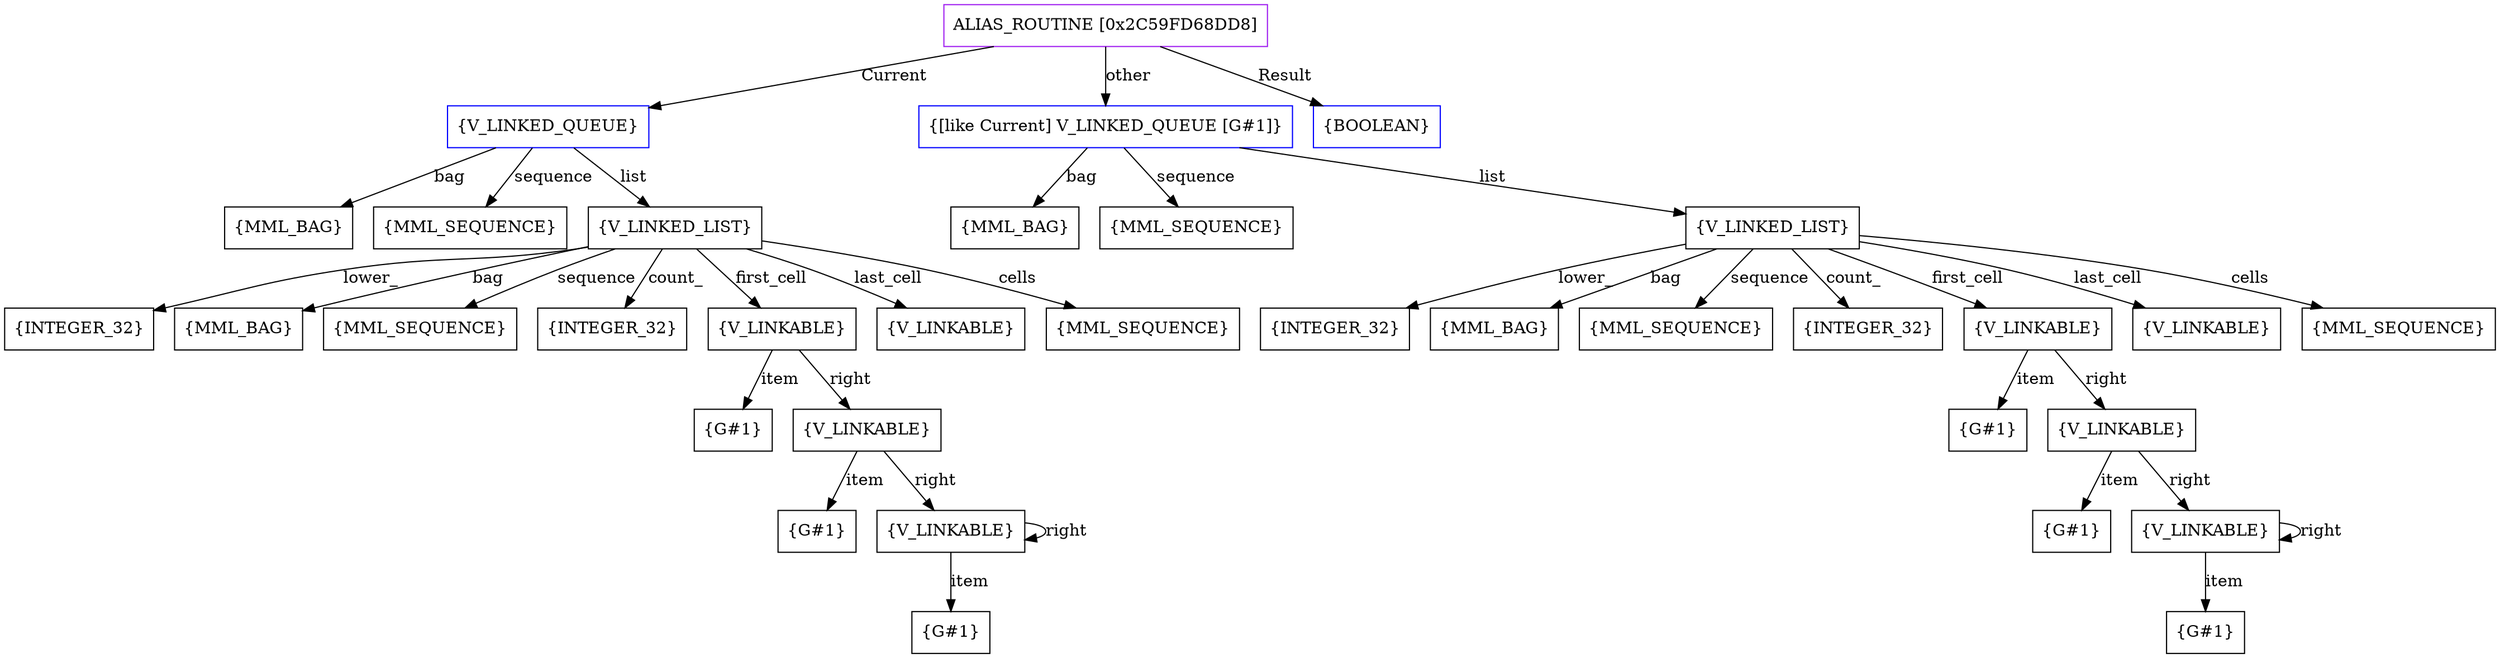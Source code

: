 digraph g {
	node [shape=box]
	b1[color=purple label=<ALIAS_ROUTINE [0x2C59FD68DD8]>]
	b2[color=blue label=<{V_LINKED_QUEUE}>]
	b3[label=<{MML_BAG}>]
	b4[label=<{MML_SEQUENCE}>]
	b5[label=<{V_LINKED_LIST}>]
	b6[label=<{INTEGER_32}>]
	b7[label=<{MML_BAG}>]
	b8[label=<{MML_SEQUENCE}>]
	b9[label=<{INTEGER_32}>]
	b10[label=<{V_LINKABLE}>]
	b11[label=<{G#1}>]
	b12[label=<{V_LINKABLE}>]
	b13[label=<{G#1}>]
	b14[label=<{V_LINKABLE}>]
	b15[label=<{G#1}>]
	b16[label=<{V_LINKABLE}>]
	b17[label=<{MML_SEQUENCE}>]
	b18[color=blue label=<{[like Current] V_LINKED_QUEUE [G#1]}>]
	b19[label=<{MML_BAG}>]
	b20[label=<{MML_SEQUENCE}>]
	b21[label=<{V_LINKED_LIST}>]
	b22[label=<{INTEGER_32}>]
	b23[label=<{MML_BAG}>]
	b24[label=<{MML_SEQUENCE}>]
	b25[label=<{INTEGER_32}>]
	b26[label=<{V_LINKABLE}>]
	b27[label=<{G#1}>]
	b28[label=<{V_LINKABLE}>]
	b29[label=<{G#1}>]
	b30[label=<{V_LINKABLE}>]
	b31[label=<{G#1}>]
	b32[label=<{V_LINKABLE}>]
	b33[label=<{MML_SEQUENCE}>]
	b34[color=blue label=<{BOOLEAN}>]
	b1->b2[label=<Current>]
	b2->b3[label=<bag>]
	b2->b4[label=<sequence>]
	b2->b5[label=<list>]
	b5->b6[label=<lower_>]
	b5->b7[label=<bag>]
	b5->b8[label=<sequence>]
	b5->b9[label=<count_>]
	b5->b10[label=<first_cell>]
	b10->b11[label=<item>]
	b10->b12[label=<right>]
	b12->b13[label=<item>]
	b12->b14[label=<right>]
	b14->b15[label=<item>]
	b14->b14[label=<right>]
	b5->b16[label=<last_cell>]
	b5->b17[label=<cells>]
	b1->b18[label=<other>]
	b18->b19[label=<bag>]
	b18->b20[label=<sequence>]
	b18->b21[label=<list>]
	b21->b22[label=<lower_>]
	b21->b23[label=<bag>]
	b21->b24[label=<sequence>]
	b21->b25[label=<count_>]
	b21->b26[label=<first_cell>]
	b26->b27[label=<item>]
	b26->b28[label=<right>]
	b28->b29[label=<item>]
	b28->b30[label=<right>]
	b30->b31[label=<item>]
	b30->b30[label=<right>]
	b21->b32[label=<last_cell>]
	b21->b33[label=<cells>]
	b1->b34[label=<Result>]
}
